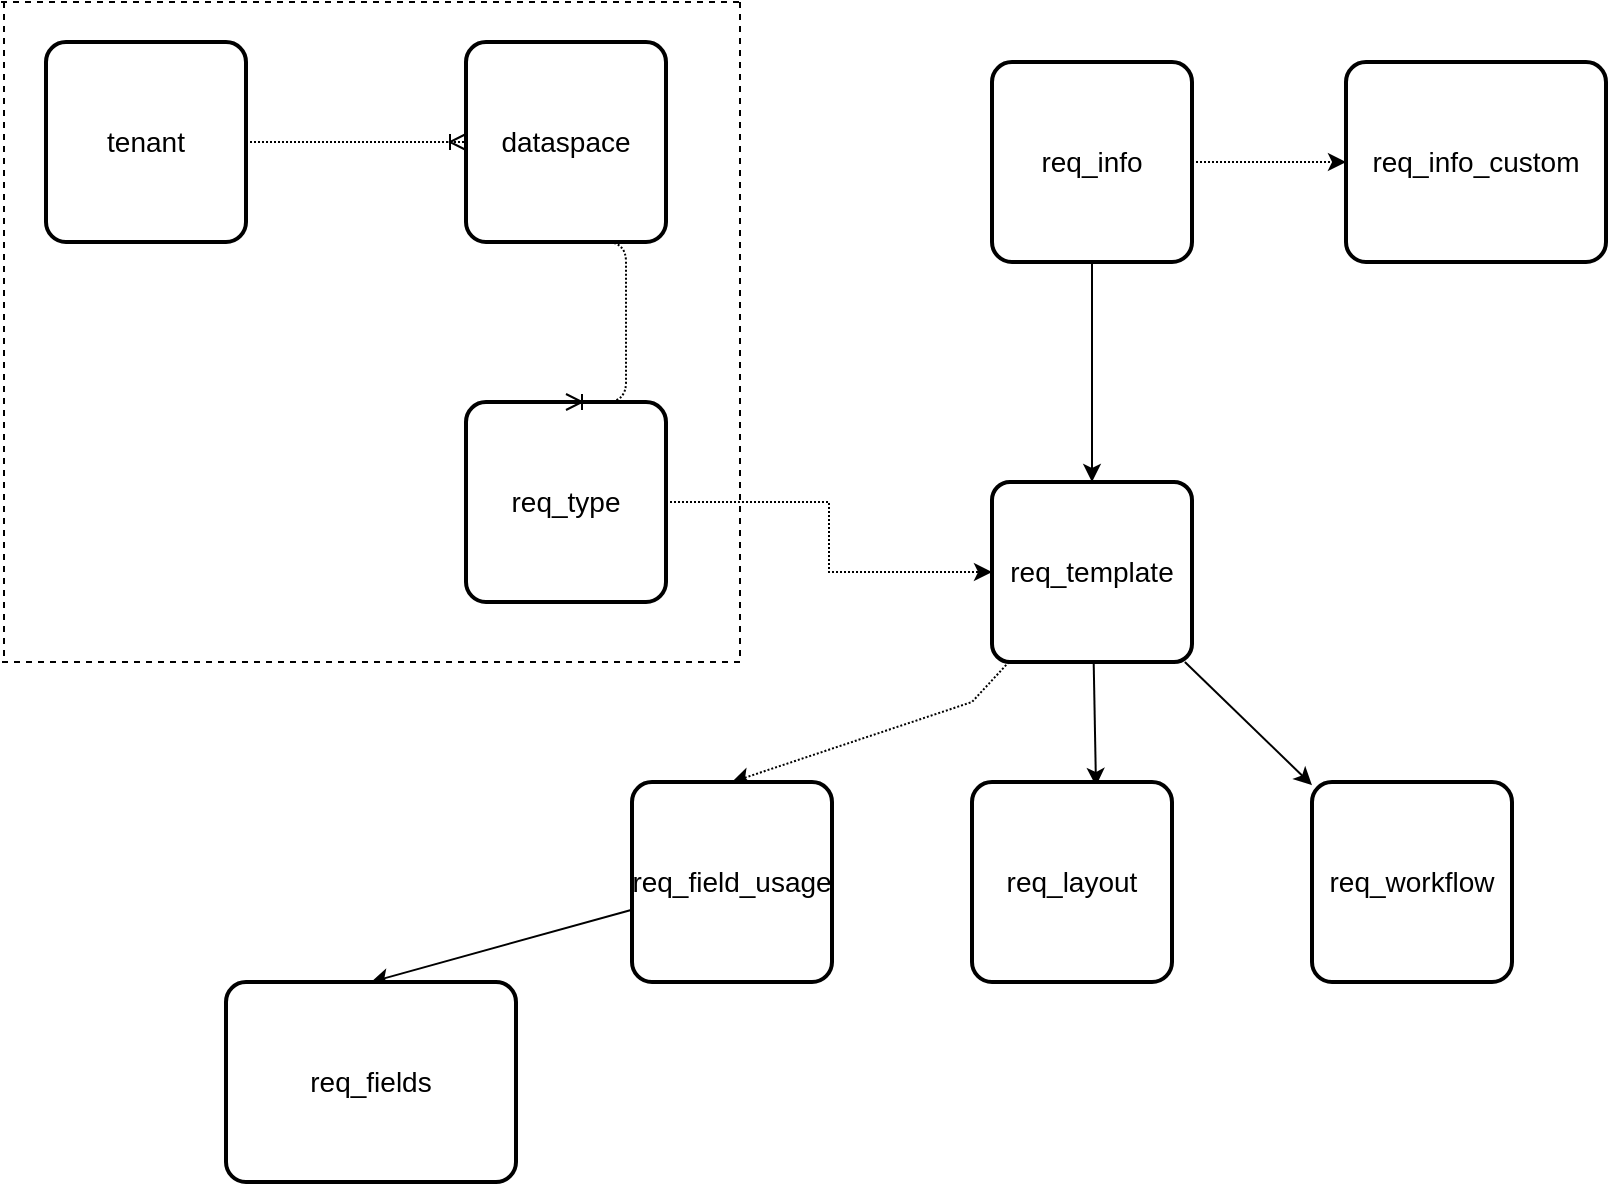 <mxfile version="10.6.6" type="github"><diagram id="BIYxUcBrl2x2ZO37rnPs" name="Page-1"><mxGraphModel dx="1154" dy="717" grid="1" gridSize="10" guides="1" tooltips="1" connect="1" arrows="1" fold="1" page="1" pageScale="1" pageWidth="827" pageHeight="1169" math="0" shadow="0"><root><mxCell id="0"/><mxCell id="1" parent="0"/><mxCell id="YIBjl_e2VgTWGSiLWHnP-7" style="edgeStyle=none;rounded=0;orthogonalLoop=1;jettySize=auto;html=1;exitX=0.5;exitY=1;exitDx=0;exitDy=0;" edge="1" parent="1" source="YIBjl_e2VgTWGSiLWHnP-3" target="YIBjl_e2VgTWGSiLWHnP-4"><mxGeometry relative="1" as="geometry"/></mxCell><mxCell id="YIBjl_e2VgTWGSiLWHnP-17" style="edgeStyle=orthogonalEdgeStyle;rounded=0;orthogonalLoop=1;jettySize=auto;html=1;exitX=1;exitY=0.5;exitDx=0;exitDy=0;entryX=0;entryY=0.5;entryDx=0;entryDy=0;dashed=1;dashPattern=1 1;" edge="1" parent="1" source="YIBjl_e2VgTWGSiLWHnP-3" target="YIBjl_e2VgTWGSiLWHnP-14"><mxGeometry relative="1" as="geometry"/></mxCell><mxCell id="YIBjl_e2VgTWGSiLWHnP-3" value="req_info" style="strokeWidth=2;rounded=1;arcSize=10;whiteSpace=wrap;html=1;align=center;fontSize=14;" vertex="1" parent="1"><mxGeometry x="523" y="50" width="100" height="100" as="geometry"/></mxCell><mxCell id="YIBjl_e2VgTWGSiLWHnP-11" style="rounded=0;orthogonalLoop=1;jettySize=auto;html=1;entryX=0.5;entryY=0;entryDx=0;entryDy=0;dashed=1;dashPattern=1 1;" edge="1" parent="1" source="YIBjl_e2VgTWGSiLWHnP-4" target="YIBjl_e2VgTWGSiLWHnP-8"><mxGeometry relative="1" as="geometry"><Array as="points"><mxPoint x="513" y="370"/></Array></mxGeometry></mxCell><mxCell id="YIBjl_e2VgTWGSiLWHnP-12" style="edgeStyle=none;rounded=0;orthogonalLoop=1;jettySize=auto;html=1;entryX=0.62;entryY=0.02;entryDx=0;entryDy=0;entryPerimeter=0;" edge="1" parent="1" source="YIBjl_e2VgTWGSiLWHnP-4" target="YIBjl_e2VgTWGSiLWHnP-9"><mxGeometry relative="1" as="geometry"/></mxCell><mxCell id="YIBjl_e2VgTWGSiLWHnP-13" style="edgeStyle=none;rounded=0;orthogonalLoop=1;jettySize=auto;html=1;" edge="1" parent="1" source="YIBjl_e2VgTWGSiLWHnP-4" target="YIBjl_e2VgTWGSiLWHnP-10"><mxGeometry relative="1" as="geometry"/></mxCell><mxCell id="YIBjl_e2VgTWGSiLWHnP-4" value="req_template" style="strokeWidth=2;rounded=1;arcSize=10;whiteSpace=wrap;html=1;align=center;fontSize=14;" vertex="1" parent="1"><mxGeometry x="523" y="260" width="100" height="90" as="geometry"/></mxCell><mxCell id="YIBjl_e2VgTWGSiLWHnP-16" style="edgeStyle=none;rounded=0;orthogonalLoop=1;jettySize=auto;html=1;entryX=0.5;entryY=0;entryDx=0;entryDy=0;" edge="1" parent="1" source="YIBjl_e2VgTWGSiLWHnP-8" target="YIBjl_e2VgTWGSiLWHnP-15"><mxGeometry relative="1" as="geometry"/></mxCell><mxCell id="YIBjl_e2VgTWGSiLWHnP-8" value="req_field_usage" style="strokeWidth=2;rounded=1;arcSize=10;whiteSpace=wrap;html=1;align=center;fontSize=14;" vertex="1" parent="1"><mxGeometry x="343" y="410" width="100" height="100" as="geometry"/></mxCell><mxCell id="YIBjl_e2VgTWGSiLWHnP-9" value="req_layout" style="strokeWidth=2;rounded=1;arcSize=10;whiteSpace=wrap;html=1;align=center;fontSize=14;" vertex="1" parent="1"><mxGeometry x="513" y="410" width="100" height="100" as="geometry"/></mxCell><mxCell id="YIBjl_e2VgTWGSiLWHnP-10" value="req_workflow&lt;br&gt;" style="strokeWidth=2;rounded=1;arcSize=10;whiteSpace=wrap;html=1;align=center;fontSize=14;" vertex="1" parent="1"><mxGeometry x="683" y="410" width="100" height="100" as="geometry"/></mxCell><mxCell id="YIBjl_e2VgTWGSiLWHnP-14" value="req_info_custom" style="strokeWidth=2;rounded=1;arcSize=10;whiteSpace=wrap;html=1;align=center;fontSize=14;" vertex="1" parent="1"><mxGeometry x="700" y="50" width="130" height="100" as="geometry"/></mxCell><mxCell id="YIBjl_e2VgTWGSiLWHnP-15" value="req_fields" style="strokeWidth=2;rounded=1;arcSize=10;whiteSpace=wrap;html=1;align=center;fontSize=14;" vertex="1" parent="1"><mxGeometry x="140" y="510" width="145" height="100" as="geometry"/></mxCell><mxCell id="YIBjl_e2VgTWGSiLWHnP-18" value="dataspace" style="strokeWidth=2;rounded=1;arcSize=10;whiteSpace=wrap;html=1;align=center;fontSize=14;" vertex="1" parent="1"><mxGeometry x="260" y="40" width="100" height="100" as="geometry"/></mxCell><mxCell id="YIBjl_e2VgTWGSiLWHnP-19" value="tenant" style="strokeWidth=2;rounded=1;arcSize=10;whiteSpace=wrap;html=1;align=center;fontSize=14;" vertex="1" parent="1"><mxGeometry x="50" y="40" width="100" height="100" as="geometry"/></mxCell><mxCell id="YIBjl_e2VgTWGSiLWHnP-32" style="edgeStyle=orthogonalEdgeStyle;rounded=0;orthogonalLoop=1;jettySize=auto;html=1;dashed=1;dashPattern=1 1;" edge="1" parent="1" source="YIBjl_e2VgTWGSiLWHnP-20" target="YIBjl_e2VgTWGSiLWHnP-4"><mxGeometry relative="1" as="geometry"/></mxCell><mxCell id="YIBjl_e2VgTWGSiLWHnP-20" value="req_type" style="strokeWidth=2;rounded=1;arcSize=10;whiteSpace=wrap;html=1;align=center;fontSize=14;" vertex="1" parent="1"><mxGeometry x="260" y="220" width="100" height="100" as="geometry"/></mxCell><mxCell id="YIBjl_e2VgTWGSiLWHnP-22" value="" style="edgeStyle=entityRelationEdgeStyle;fontSize=12;html=1;endArrow=ERoneToMany;dashed=1;dashPattern=1 1;exitX=1;exitY=0.5;exitDx=0;exitDy=0;" edge="1" parent="1" source="YIBjl_e2VgTWGSiLWHnP-19" target="YIBjl_e2VgTWGSiLWHnP-18"><mxGeometry width="100" height="100" relative="1" as="geometry"><mxPoint x="150" y="180" as="sourcePoint"/><mxPoint x="250" y="80" as="targetPoint"/></mxGeometry></mxCell><mxCell id="YIBjl_e2VgTWGSiLWHnP-25" value="" style="edgeStyle=entityRelationEdgeStyle;fontSize=12;html=1;endArrow=ERoneToMany;dashed=1;dashPattern=1 1;entryX=0.5;entryY=0;entryDx=0;entryDy=0;exitX=0.5;exitY=1;exitDx=0;exitDy=0;" edge="1" parent="1" source="YIBjl_e2VgTWGSiLWHnP-18" target="YIBjl_e2VgTWGSiLWHnP-20"><mxGeometry width="100" height="100" relative="1" as="geometry"><mxPoint x="90" y="420" as="sourcePoint"/><mxPoint x="190" y="320" as="targetPoint"/></mxGeometry></mxCell><mxCell id="YIBjl_e2VgTWGSiLWHnP-33" value="" style="endArrow=none;dashed=1;html=1;" edge="1" parent="1"><mxGeometry width="50" height="50" relative="1" as="geometry"><mxPoint x="28" y="350" as="sourcePoint"/><mxPoint x="398" y="350" as="targetPoint"/></mxGeometry></mxCell><mxCell id="YIBjl_e2VgTWGSiLWHnP-34" value="" style="endArrow=none;dashed=1;html=1;" edge="1" parent="1"><mxGeometry width="50" height="50" relative="1" as="geometry"><mxPoint x="27.5" y="20" as="sourcePoint"/><mxPoint x="397.5" y="20" as="targetPoint"/></mxGeometry></mxCell><mxCell id="YIBjl_e2VgTWGSiLWHnP-35" value="" style="endArrow=none;dashed=1;html=1;" edge="1" parent="1"><mxGeometry width="50" height="50" relative="1" as="geometry"><mxPoint x="397" y="20" as="sourcePoint"/><mxPoint x="397" y="350" as="targetPoint"/></mxGeometry></mxCell><mxCell id="YIBjl_e2VgTWGSiLWHnP-36" value="" style="endArrow=none;dashed=1;html=1;" edge="1" parent="1"><mxGeometry width="50" height="50" relative="1" as="geometry"><mxPoint x="29" y="20" as="sourcePoint"/><mxPoint x="29" y="350" as="targetPoint"/><Array as="points"/></mxGeometry></mxCell></root></mxGraphModel></diagram></mxfile>